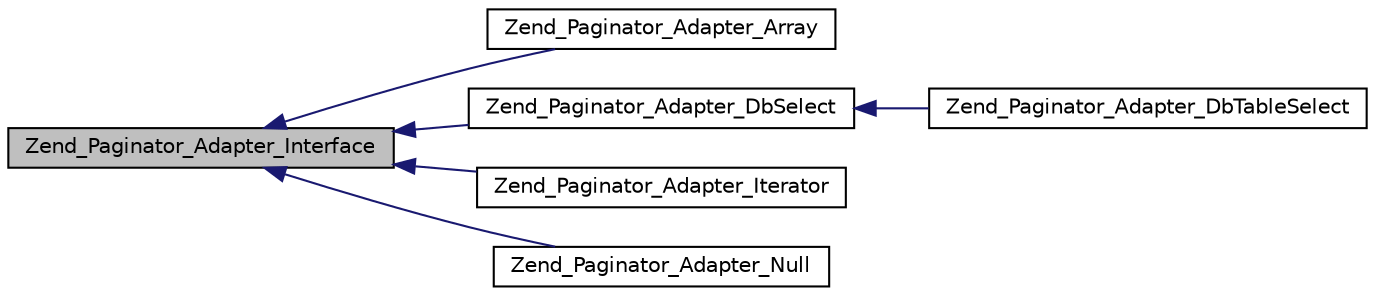 digraph G
{
  edge [fontname="Helvetica",fontsize="10",labelfontname="Helvetica",labelfontsize="10"];
  node [fontname="Helvetica",fontsize="10",shape=record];
  rankdir="LR";
  Node1 [label="Zend_Paginator_Adapter_Interface",height=0.2,width=0.4,color="black", fillcolor="grey75", style="filled" fontcolor="black"];
  Node1 -> Node2 [dir="back",color="midnightblue",fontsize="10",style="solid",fontname="Helvetica"];
  Node2 [label="Zend_Paginator_Adapter_Array",height=0.2,width=0.4,color="black", fillcolor="white", style="filled",URL="$class_zend___paginator___adapter___array.html"];
  Node1 -> Node3 [dir="back",color="midnightblue",fontsize="10",style="solid",fontname="Helvetica"];
  Node3 [label="Zend_Paginator_Adapter_DbSelect",height=0.2,width=0.4,color="black", fillcolor="white", style="filled",URL="$class_zend___paginator___adapter___db_select.html"];
  Node3 -> Node4 [dir="back",color="midnightblue",fontsize="10",style="solid",fontname="Helvetica"];
  Node4 [label="Zend_Paginator_Adapter_DbTableSelect",height=0.2,width=0.4,color="black", fillcolor="white", style="filled",URL="$class_zend___paginator___adapter___db_table_select.html"];
  Node1 -> Node5 [dir="back",color="midnightblue",fontsize="10",style="solid",fontname="Helvetica"];
  Node5 [label="Zend_Paginator_Adapter_Iterator",height=0.2,width=0.4,color="black", fillcolor="white", style="filled",URL="$class_zend___paginator___adapter___iterator.html"];
  Node1 -> Node6 [dir="back",color="midnightblue",fontsize="10",style="solid",fontname="Helvetica"];
  Node6 [label="Zend_Paginator_Adapter_Null",height=0.2,width=0.4,color="black", fillcolor="white", style="filled",URL="$class_zend___paginator___adapter___null.html"];
}
